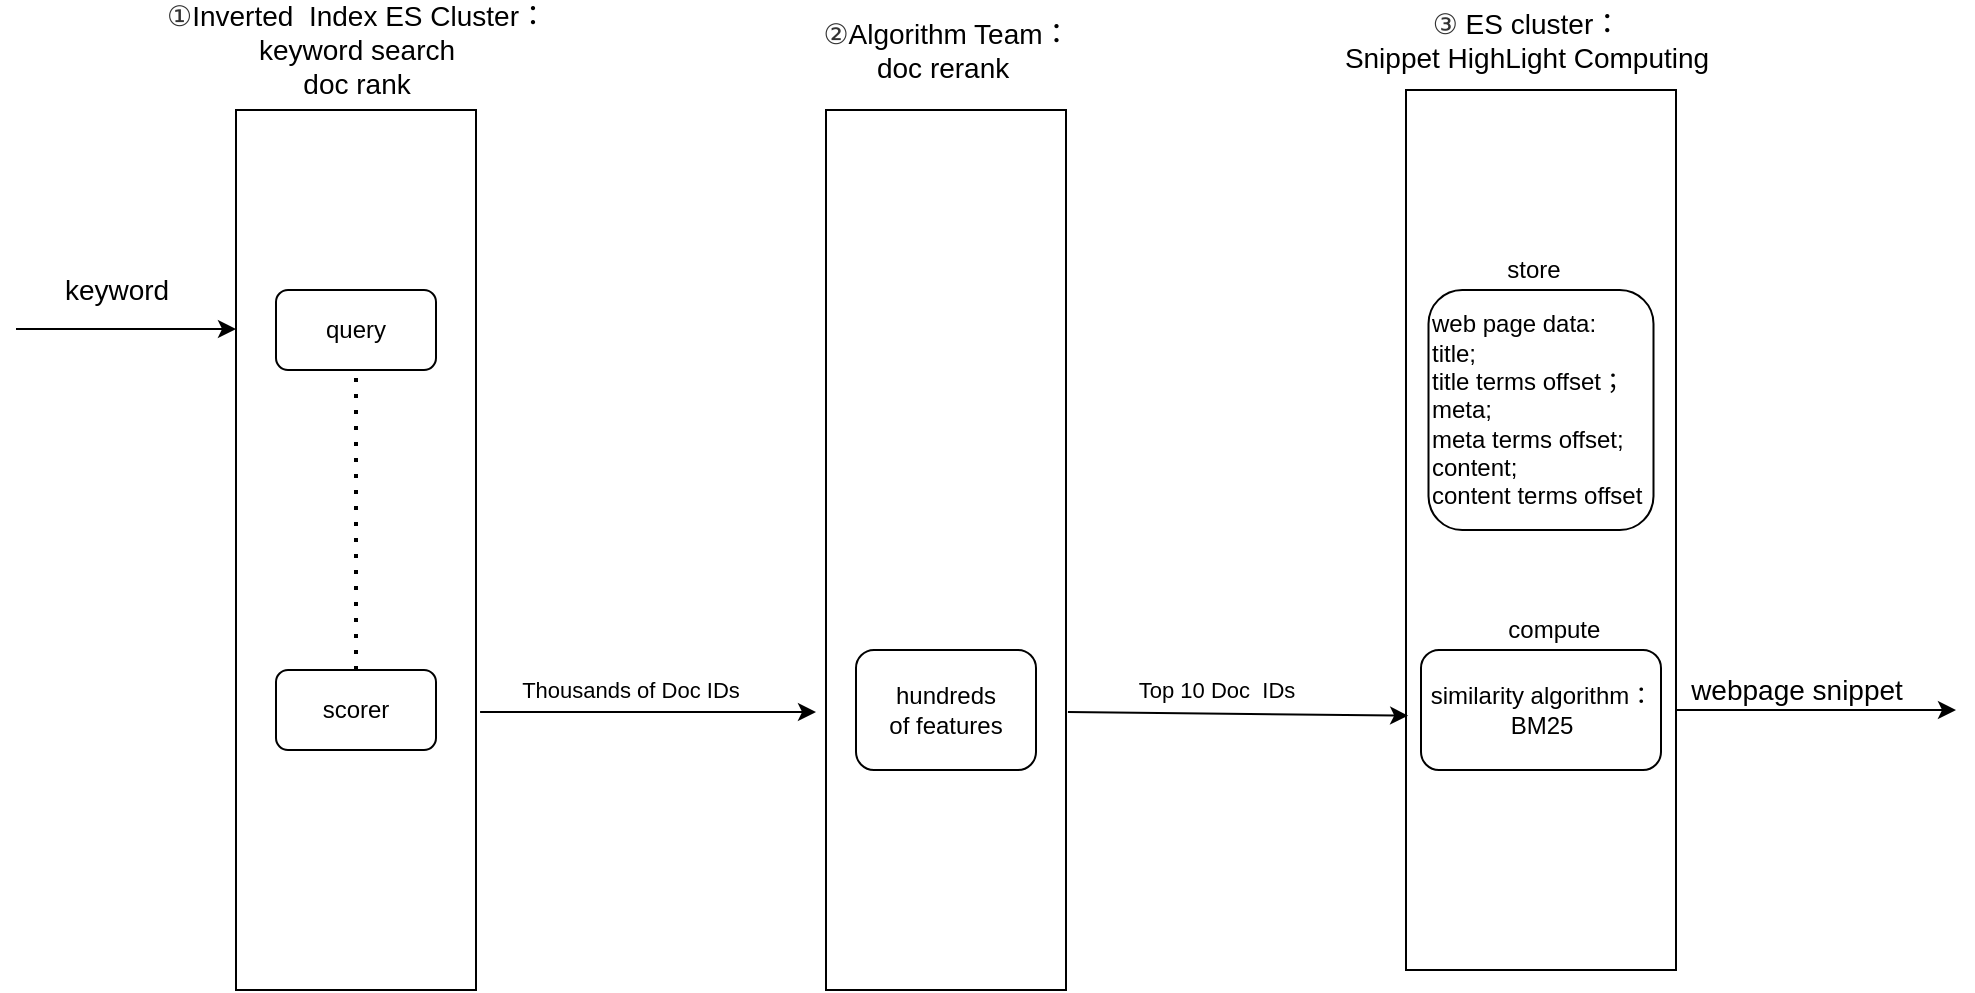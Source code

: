 <mxfile version="13.8.0" type="github">
  <diagram id="C5RBs43oDa-KdzZeNtuy" name="Page-1">
    <mxGraphModel dx="1298" dy="882" grid="1" gridSize="10" guides="1" tooltips="1" connect="1" arrows="1" fold="1" page="1" pageScale="1" pageWidth="827" pageHeight="1169" math="0" shadow="0">
      <root>
        <mxCell id="WIyWlLk6GJQsqaUBKTNV-0" />
        <mxCell id="WIyWlLk6GJQsqaUBKTNV-1" parent="WIyWlLk6GJQsqaUBKTNV-0" />
        <mxCell id="ReoomtXqC8dPTG2TTQVZ-0" value="" style="rounded=0;whiteSpace=wrap;html=1;" vertex="1" parent="WIyWlLk6GJQsqaUBKTNV-1">
          <mxGeometry x="120" y="130" width="120" height="440" as="geometry" />
        </mxCell>
        <mxCell id="ReoomtXqC8dPTG2TTQVZ-1" value="&lt;font style=&quot;font-size: 14px&quot;&gt;&lt;span style=&quot;color: rgb(51 , 51 , 51) ; background-color: rgb(255 , 255 , 255)&quot;&gt;①&lt;/span&gt;Inverted &amp;nbsp;Index ES Cluster：&lt;br&gt;keyword search&lt;br&gt;doc rank&lt;/font&gt;" style="text;html=1;align=center;verticalAlign=middle;resizable=0;points=[];autosize=1;" vertex="1" parent="WIyWlLk6GJQsqaUBKTNV-1">
          <mxGeometry x="75" y="75" width="210" height="50" as="geometry" />
        </mxCell>
        <mxCell id="ReoomtXqC8dPTG2TTQVZ-2" value="" style="rounded=0;whiteSpace=wrap;html=1;" vertex="1" parent="WIyWlLk6GJQsqaUBKTNV-1">
          <mxGeometry x="415" y="130" width="120" height="440" as="geometry" />
        </mxCell>
        <mxCell id="ReoomtXqC8dPTG2TTQVZ-3" value="&lt;font style=&quot;font-size: 14px&quot;&gt;&lt;span style=&quot;color: rgb(51 , 51 , 51) ; background-color: rgb(255 , 255 , 255)&quot;&gt;②&lt;/span&gt;Algorithm Team：&lt;br&gt;doc rerank&amp;nbsp;&lt;/font&gt;" style="text;html=1;align=center;verticalAlign=middle;resizable=0;points=[];autosize=1;" vertex="1" parent="WIyWlLk6GJQsqaUBKTNV-1">
          <mxGeometry x="405" y="80" width="140" height="40" as="geometry" />
        </mxCell>
        <mxCell id="ReoomtXqC8dPTG2TTQVZ-4" value="" style="rounded=0;whiteSpace=wrap;html=1;" vertex="1" parent="WIyWlLk6GJQsqaUBKTNV-1">
          <mxGeometry x="705" y="120" width="135" height="440" as="geometry" />
        </mxCell>
        <mxCell id="ReoomtXqC8dPTG2TTQVZ-5" value="&lt;font style=&quot;font-size: 14px&quot;&gt;&lt;span style=&quot;color: rgb(51 , 51 , 51) ; background-color: rgb(255 , 255 , 255)&quot;&gt;③&lt;/span&gt;&amp;nbsp;ES cluster：&lt;br&gt;Snippet HighLight Computing&lt;/font&gt;" style="text;html=1;align=center;verticalAlign=middle;resizable=0;points=[];autosize=1;" vertex="1" parent="WIyWlLk6GJQsqaUBKTNV-1">
          <mxGeometry x="665" y="75" width="200" height="40" as="geometry" />
        </mxCell>
        <mxCell id="ReoomtXqC8dPTG2TTQVZ-6" value="" style="endArrow=classic;html=1;" edge="1" parent="WIyWlLk6GJQsqaUBKTNV-1">
          <mxGeometry width="50" height="50" relative="1" as="geometry">
            <mxPoint x="10" y="239.5" as="sourcePoint" />
            <mxPoint x="120" y="239.5" as="targetPoint" />
          </mxGeometry>
        </mxCell>
        <mxCell id="ReoomtXqC8dPTG2TTQVZ-7" value="&lt;font style=&quot;font-size: 14px&quot;&gt;keyword&lt;/font&gt;" style="edgeLabel;html=1;align=center;verticalAlign=middle;resizable=0;points=[];" vertex="1" connectable="0" parent="ReoomtXqC8dPTG2TTQVZ-6">
          <mxGeometry x="-0.444" y="-1" relative="1" as="geometry">
            <mxPoint x="19" y="-20.5" as="offset" />
          </mxGeometry>
        </mxCell>
        <mxCell id="ReoomtXqC8dPTG2TTQVZ-8" value="query" style="rounded=1;whiteSpace=wrap;html=1;" vertex="1" parent="WIyWlLk6GJQsqaUBKTNV-1">
          <mxGeometry x="140" y="220" width="80" height="40" as="geometry" />
        </mxCell>
        <mxCell id="ReoomtXqC8dPTG2TTQVZ-9" value="scorer" style="rounded=1;whiteSpace=wrap;html=1;" vertex="1" parent="WIyWlLk6GJQsqaUBKTNV-1">
          <mxGeometry x="140" y="410" width="80" height="40" as="geometry" />
        </mxCell>
        <mxCell id="ReoomtXqC8dPTG2TTQVZ-11" value="" style="endArrow=none;dashed=1;html=1;dashPattern=1 3;strokeWidth=2;entryX=0.5;entryY=1;entryDx=0;entryDy=0;exitX=0.5;exitY=0;exitDx=0;exitDy=0;" edge="1" parent="WIyWlLk6GJQsqaUBKTNV-1" source="ReoomtXqC8dPTG2TTQVZ-9" target="ReoomtXqC8dPTG2TTQVZ-8">
          <mxGeometry width="50" height="50" relative="1" as="geometry">
            <mxPoint x="160" y="350" as="sourcePoint" />
            <mxPoint x="210" y="300" as="targetPoint" />
          </mxGeometry>
        </mxCell>
        <mxCell id="ReoomtXqC8dPTG2TTQVZ-14" value="" style="endArrow=classic;html=1;exitX=1.017;exitY=0.684;exitDx=0;exitDy=0;exitPerimeter=0;" edge="1" parent="WIyWlLk6GJQsqaUBKTNV-1" source="ReoomtXqC8dPTG2TTQVZ-0">
          <mxGeometry width="50" height="50" relative="1" as="geometry">
            <mxPoint x="250" y="460" as="sourcePoint" />
            <mxPoint x="410" y="431" as="targetPoint" />
          </mxGeometry>
        </mxCell>
        <mxCell id="ReoomtXqC8dPTG2TTQVZ-16" value="Thousands of Doc IDs" style="edgeLabel;html=1;align=center;verticalAlign=middle;resizable=0;points=[];" vertex="1" connectable="0" parent="ReoomtXqC8dPTG2TTQVZ-14">
          <mxGeometry x="-0.107" y="2" relative="1" as="geometry">
            <mxPoint y="-8.98" as="offset" />
          </mxGeometry>
        </mxCell>
        <mxCell id="ReoomtXqC8dPTG2TTQVZ-17" value="hundreds&lt;br&gt;&amp;nbsp;of features&amp;nbsp;" style="rounded=1;whiteSpace=wrap;html=1;" vertex="1" parent="WIyWlLk6GJQsqaUBKTNV-1">
          <mxGeometry x="430" y="400" width="90" height="60" as="geometry" />
        </mxCell>
        <mxCell id="ReoomtXqC8dPTG2TTQVZ-18" value="Top 10 Doc &amp;nbsp;IDs" style="endArrow=classic;html=1;entryX=0.008;entryY=0.711;entryDx=0;entryDy=0;entryPerimeter=0;exitX=1.008;exitY=0.684;exitDx=0;exitDy=0;exitPerimeter=0;" edge="1" parent="WIyWlLk6GJQsqaUBKTNV-1" source="ReoomtXqC8dPTG2TTQVZ-2" target="ReoomtXqC8dPTG2TTQVZ-4">
          <mxGeometry x="-0.131" y="12" width="50" height="50" relative="1" as="geometry">
            <mxPoint x="540" y="430" as="sourcePoint" />
            <mxPoint x="590" y="420" as="targetPoint" />
            <mxPoint as="offset" />
          </mxGeometry>
        </mxCell>
        <mxCell id="ReoomtXqC8dPTG2TTQVZ-19" value="web page data:&lt;br&gt;title;&lt;br&gt;title terms offset；meta; &lt;br&gt;meta terms offset;&lt;br&gt;content;&lt;br&gt;content terms offset" style="rounded=1;whiteSpace=wrap;html=1;align=left;" vertex="1" parent="WIyWlLk6GJQsqaUBKTNV-1">
          <mxGeometry x="716.25" y="220" width="112.5" height="120" as="geometry" />
        </mxCell>
        <mxCell id="ReoomtXqC8dPTG2TTQVZ-20" value="similarity algorithm：BM25" style="rounded=1;whiteSpace=wrap;html=1;" vertex="1" parent="WIyWlLk6GJQsqaUBKTNV-1">
          <mxGeometry x="712.5" y="400" width="120" height="60" as="geometry" />
        </mxCell>
        <mxCell id="ReoomtXqC8dPTG2TTQVZ-21" value="store" style="text;html=1;strokeColor=none;fillColor=none;align=center;verticalAlign=middle;whiteSpace=wrap;rounded=0;" vertex="1" parent="WIyWlLk6GJQsqaUBKTNV-1">
          <mxGeometry x="749.25" y="200" width="40" height="20" as="geometry" />
        </mxCell>
        <mxCell id="ReoomtXqC8dPTG2TTQVZ-22" value="&amp;nbsp;compute" style="text;html=1;strokeColor=none;fillColor=none;align=center;verticalAlign=middle;whiteSpace=wrap;rounded=0;" vertex="1" parent="WIyWlLk6GJQsqaUBKTNV-1">
          <mxGeometry x="749.25" y="380" width="57" height="20" as="geometry" />
        </mxCell>
        <mxCell id="ReoomtXqC8dPTG2TTQVZ-25" value="&lt;font style=&quot;font-size: 14px&quot;&gt;webpage snippet&lt;/font&gt;" style="endArrow=classic;html=1;" edge="1" parent="WIyWlLk6GJQsqaUBKTNV-1">
          <mxGeometry x="-0.143" y="10" width="50" height="50" relative="1" as="geometry">
            <mxPoint x="840" y="430" as="sourcePoint" />
            <mxPoint x="980" y="430" as="targetPoint" />
            <mxPoint as="offset" />
          </mxGeometry>
        </mxCell>
      </root>
    </mxGraphModel>
  </diagram>
</mxfile>
